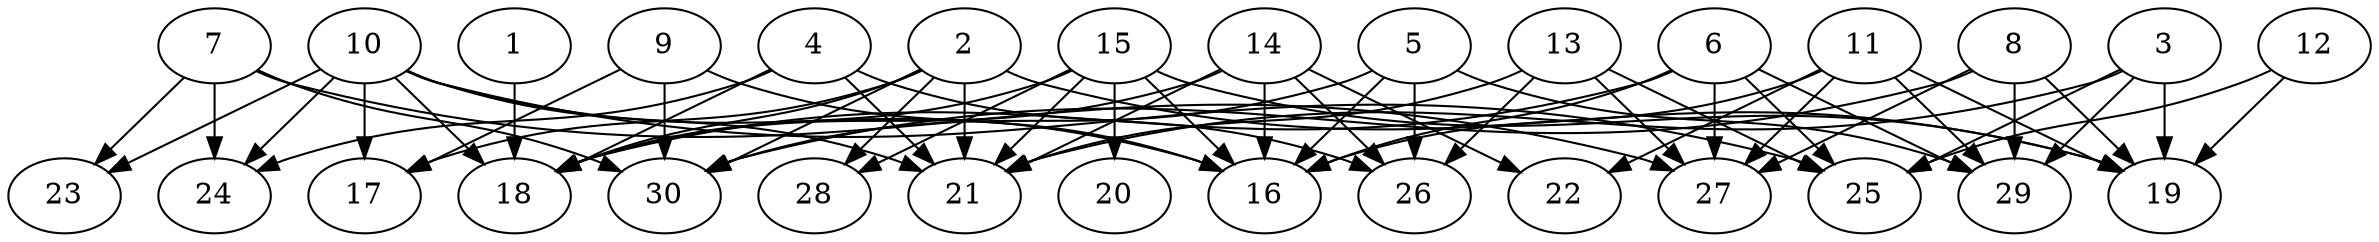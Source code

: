 // DAG automatically generated by daggen at Thu Oct  3 14:04:19 2019
// ./daggen --dot -n 30 --ccr 0.5 --fat 0.9 --regular 0.7 --density 0.5 --mindata 5242880 --maxdata 52428800 
digraph G {
  1 [size="46282752", alpha="0.19", expect_size="23141376"] 
  1 -> 18 [size ="23141376"]
  2 [size="54179840", alpha="0.02", expect_size="27089920"] 
  2 -> 17 [size ="27089920"]
  2 -> 18 [size ="27089920"]
  2 -> 19 [size ="27089920"]
  2 -> 21 [size ="27089920"]
  2 -> 28 [size ="27089920"]
  2 -> 30 [size ="27089920"]
  3 [size="39442432", alpha="0.08", expect_size="19721216"] 
  3 -> 19 [size ="19721216"]
  3 -> 21 [size ="19721216"]
  3 -> 25 [size ="19721216"]
  3 -> 29 [size ="19721216"]
  4 [size="85829632", alpha="0.09", expect_size="42914816"] 
  4 -> 18 [size ="42914816"]
  4 -> 21 [size ="42914816"]
  4 -> 24 [size ="42914816"]
  4 -> 26 [size ="42914816"]
  5 [size="57477120", alpha="0.10", expect_size="28738560"] 
  5 -> 16 [size ="28738560"]
  5 -> 26 [size ="28738560"]
  5 -> 29 [size ="28738560"]
  5 -> 30 [size ="28738560"]
  6 [size="38410240", alpha="0.19", expect_size="19205120"] 
  6 -> 16 [size ="19205120"]
  6 -> 18 [size ="19205120"]
  6 -> 25 [size ="19205120"]
  6 -> 27 [size ="19205120"]
  6 -> 29 [size ="19205120"]
  7 [size="67596288", alpha="0.05", expect_size="33798144"] 
  7 -> 23 [size ="33798144"]
  7 -> 24 [size ="33798144"]
  7 -> 27 [size ="33798144"]
  7 -> 30 [size ="33798144"]
  8 [size="81358848", alpha="0.15", expect_size="40679424"] 
  8 -> 19 [size ="40679424"]
  8 -> 27 [size ="40679424"]
  8 -> 29 [size ="40679424"]
  8 -> 30 [size ="40679424"]
  9 [size="89339904", alpha="0.16", expect_size="44669952"] 
  9 -> 16 [size ="44669952"]
  9 -> 17 [size ="44669952"]
  9 -> 30 [size ="44669952"]
  10 [size="34582528", alpha="0.18", expect_size="17291264"] 
  10 -> 16 [size ="17291264"]
  10 -> 17 [size ="17291264"]
  10 -> 18 [size ="17291264"]
  10 -> 21 [size ="17291264"]
  10 -> 23 [size ="17291264"]
  10 -> 24 [size ="17291264"]
  10 -> 25 [size ="17291264"]
  11 [size="72486912", alpha="0.14", expect_size="36243456"] 
  11 -> 16 [size ="36243456"]
  11 -> 19 [size ="36243456"]
  11 -> 22 [size ="36243456"]
  11 -> 27 [size ="36243456"]
  11 -> 29 [size ="36243456"]
  12 [size="69076992", alpha="0.15", expect_size="34538496"] 
  12 -> 19 [size ="34538496"]
  12 -> 25 [size ="34538496"]
  13 [size="80113664", alpha="0.03", expect_size="40056832"] 
  13 -> 21 [size ="40056832"]
  13 -> 25 [size ="40056832"]
  13 -> 26 [size ="40056832"]
  13 -> 27 [size ="40056832"]
  14 [size="23943168", alpha="0.13", expect_size="11971584"] 
  14 -> 16 [size ="11971584"]
  14 -> 18 [size ="11971584"]
  14 -> 21 [size ="11971584"]
  14 -> 22 [size ="11971584"]
  14 -> 26 [size ="11971584"]
  15 [size="66541568", alpha="0.05", expect_size="33270784"] 
  15 -> 16 [size ="33270784"]
  15 -> 18 [size ="33270784"]
  15 -> 19 [size ="33270784"]
  15 -> 20 [size ="33270784"]
  15 -> 21 [size ="33270784"]
  15 -> 28 [size ="33270784"]
  16 [size="19535872", alpha="0.10", expect_size="9767936"] 
  17 [size="12990464", alpha="0.04", expect_size="6495232"] 
  18 [size="37552128", alpha="0.17", expect_size="18776064"] 
  19 [size="13473792", alpha="0.04", expect_size="6736896"] 
  20 [size="90798080", alpha="0.02", expect_size="45399040"] 
  21 [size="80236544", alpha="0.08", expect_size="40118272"] 
  22 [size="53475328", alpha="0.03", expect_size="26737664"] 
  23 [size="32165888", alpha="0.04", expect_size="16082944"] 
  24 [size="46397440", alpha="0.01", expect_size="23198720"] 
  25 [size="15396864", alpha="0.07", expect_size="7698432"] 
  26 [size="38469632", alpha="0.00", expect_size="19234816"] 
  27 [size="84690944", alpha="0.05", expect_size="42345472"] 
  28 [size="103270400", alpha="0.05", expect_size="51635200"] 
  29 [size="87973888", alpha="0.02", expect_size="43986944"] 
  30 [size="14510080", alpha="0.03", expect_size="7255040"] 
}
